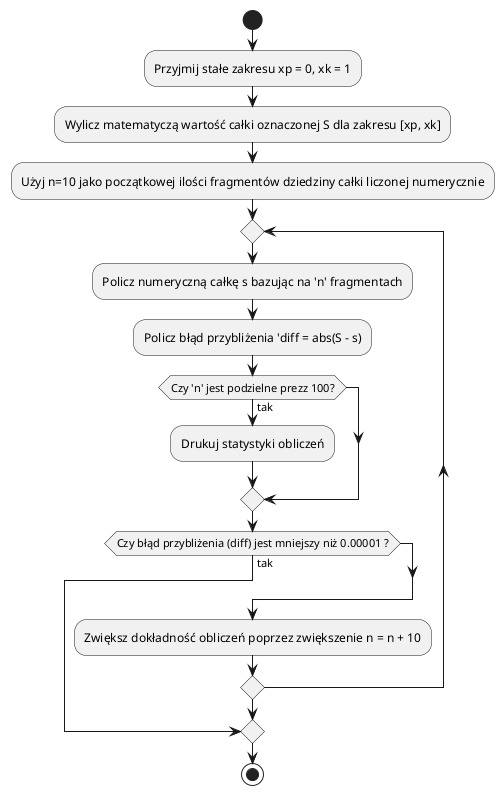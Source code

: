 @startuml
start
:Przyjmij stałe zakresu xp = 0, xk = 1;
:Wylicz matematyczą wartość całki oznaczonej S dla zakresu [xp, xk];
:Użyj n=10 jako początkowej ilości fragmentów dziedziny całki liczonej numerycznie;
repeat
  :Policz numeryczną całkę s bazując na 'n' fragmentach;
  :Policz błąd przybliżenia 'diff = abs(S - s);
  if (Czy 'n' jest podzielne prezz 100?) then (tak)
    :Drukuj statystyki obliczeń;
  endif
  if (Czy błąd przybliżenia (diff) jest mniejszy niż 0.00001 ?) then (tak)
    break
  endif

  :Zwiększ dokładność obliczeń poprzez zwiększenie n = n + 10;
repeat while

stop
@enduml

